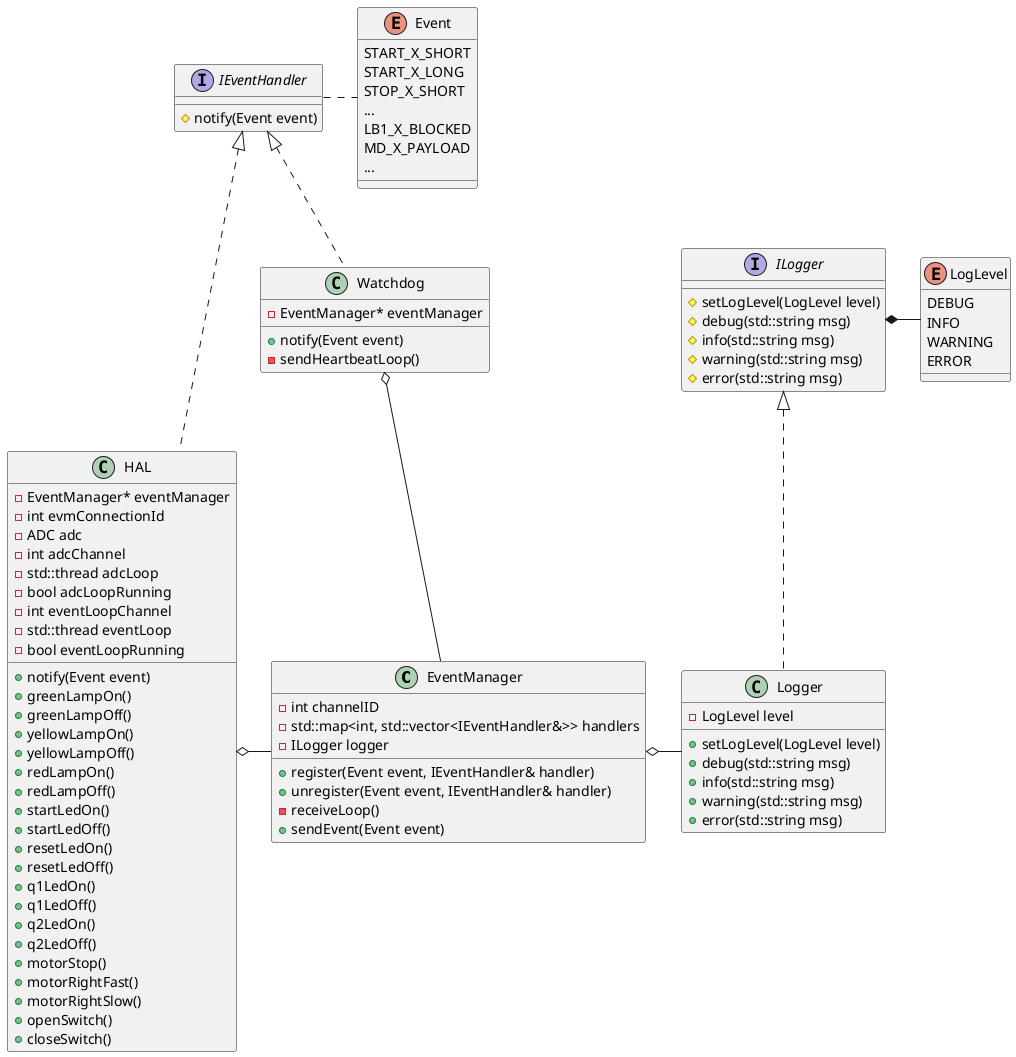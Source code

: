 @startuml

class EventManager {
  -int channelID
  -std::map<int, std::vector<IEventHandler&>> handlers
  -ILogger logger
  +register(Event event, IEventHandler& handler)
  +unregister(Event event, IEventHandler& handler)
  -receiveLoop()
  +sendEvent(Event event)
}

EventManager o- Logger

class Watchdog {
  -EventManager* eventManager
  +notify(Event event)
  -sendHeartbeatLoop()
}

Watchdog o-- EventManager
IEventHandler <|.. Watchdog

interface IEventHandler {
  #notify(Event event)
}

enum LogLevel {
  DEBUG
  INFO
  WARNING
  ERROR
}

interface ILogger {
  #setLogLevel(LogLevel level)
  #debug(std::string msg)
  #info(std::string msg)
  #warning(std::string msg)
  #error(std::string msg)
}

ILogger *- LogLevel

class Logger {
  -LogLevel level
  +setLogLevel(LogLevel level)
  +debug(std::string msg)
  +info(std::string msg)
  +warning(std::string msg)
  +error(std::string msg)
}
ILogger <|.. Logger

enum Event {
  START_X_SHORT
  START_X_LONG
  STOP_X_SHORT
  ...
  LB1_X_BLOCKED
  MD_X_PAYLOAD
  ...
}

IEventHandler . Event

class HAL {
  -EventManager* eventManager
  -int evmConnectionId
  -ADC adc
  -int adcChannel
  -std::thread adcLoop
  -bool adcLoopRunning
  -int eventLoopChannel
  -std::thread eventLoop
  -bool eventLoopRunning
  +notify(Event event)
  +greenLampOn()
  +greenLampOff()
  +yellowLampOn()
  +yellowLampOff()
  +redLampOn()
  +redLampOff()
  +startLedOn()
  +startLedOff()
  +resetLedOn()
  +resetLedOff()
  +q1LedOn()
  +q1LedOff()
  +q2LedOn()
  +q2LedOff()
  +motorStop()
  +motorRightFast()
  +motorRightSlow()
  +openSwitch()
  +closeSwitch()
}

IEventHandler <|.. HAL
HAL o- EventManager

@enduml